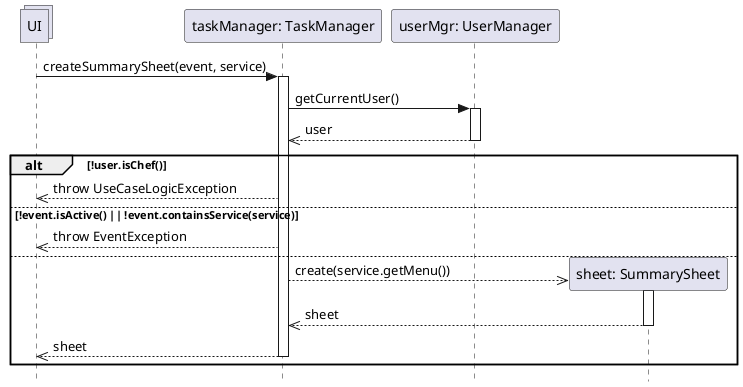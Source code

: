 @startuml Operazione 1
skinparam Style strictuml

collections UI

participant "taskManager: TaskManager" as tm
UI -> tm: createSummarySheet(event, service)
activate tm

participant "userMgr: UserManager" as um
tm -> um: getCurrentUser()
activate um
tm <<-- um: user
deactivate um

alt !user.isChef()
    UI <<-- tm: throw UseCaseLogicException
else !event.isActive() || !event.containsService(service)
    UI <<-- tm: throw EventException
else
    participant "sheet: SummarySheet" as ss
    tm -->> ss **: create(service.getMenu())
    activate ss

    

    tm <<-- ss: sheet
    deactivate ss

    UI <<-- tm: sheet
    deactivate tm
end

@enduml